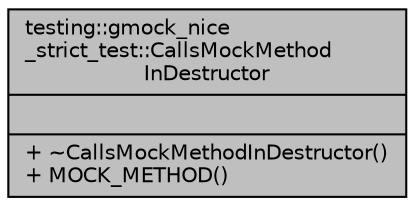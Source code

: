 digraph "testing::gmock_nice_strict_test::CallsMockMethodInDestructor"
{
 // LATEX_PDF_SIZE
  bgcolor="transparent";
  edge [fontname="Helvetica",fontsize="10",labelfontname="Helvetica",labelfontsize="10"];
  node [fontname="Helvetica",fontsize="10",shape=record];
  Node1 [label="{testing::gmock_nice\l_strict_test::CallsMockMethod\lInDestructor\n||+ ~CallsMockMethodInDestructor()\l+ MOCK_METHOD()\l}",height=0.2,width=0.4,color="black", fillcolor="grey75", style="filled", fontcolor="black",tooltip=" "];
}
